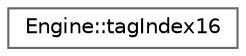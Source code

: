 digraph "Graphical Class Hierarchy"
{
 // LATEX_PDF_SIZE
  bgcolor="transparent";
  edge [fontname=Helvetica,fontsize=10,labelfontname=Helvetica,labelfontsize=10];
  node [fontname=Helvetica,fontsize=10,shape=box,height=0.2,width=0.4];
  rankdir="LR";
  Node0 [id="Node000000",label="Engine::tagIndex16",height=0.2,width=0.4,color="grey40", fillcolor="white", style="filled",URL="$struct_engine_1_1tag_index16.html",tooltip=" "];
}
